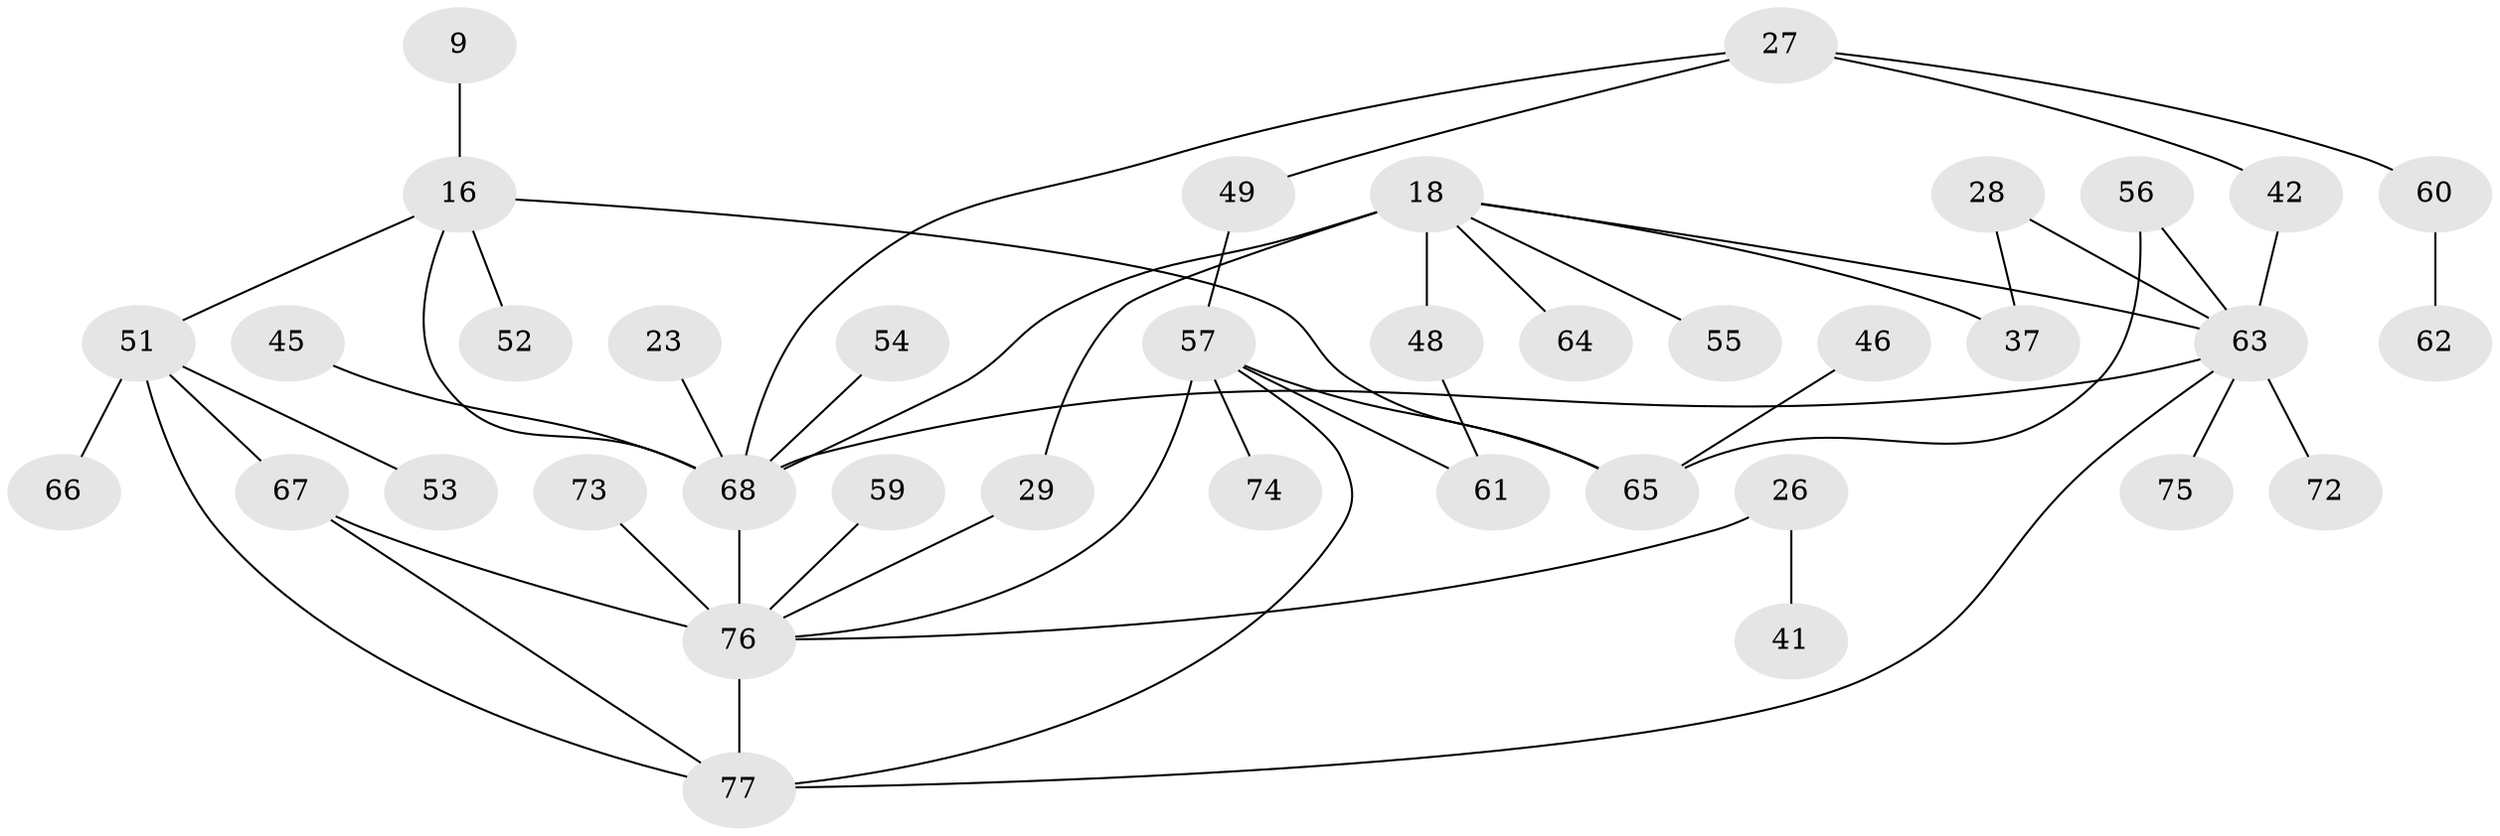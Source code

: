 // original degree distribution, {6: 0.03896103896103896, 8: 0.012987012987012988, 2: 0.35064935064935066, 5: 0.09090909090909091, 3: 0.16883116883116883, 1: 0.2857142857142857, 4: 0.05194805194805195}
// Generated by graph-tools (version 1.1) at 2025/42/03/09/25 04:42:38]
// undirected, 38 vertices, 50 edges
graph export_dot {
graph [start="1"]
  node [color=gray90,style=filled];
  9;
  16 [super="+10"];
  18 [super="+8+14"];
  23;
  26;
  27 [super="+7+20"];
  28;
  29;
  37;
  41;
  42 [super="+15"];
  45;
  46;
  48 [super="+24"];
  49;
  51 [super="+25+47"];
  52 [super="+30"];
  53;
  54;
  55;
  56;
  57 [super="+38+43"];
  59;
  60;
  61;
  62;
  63 [super="+12+34+50+44"];
  64;
  65 [super="+21"];
  66;
  67 [super="+32"];
  68 [super="+5+2+6"];
  72;
  73;
  74;
  75;
  76 [super="+31+33"];
  77 [super="+58+71+69+70"];
  9 -- 16;
  16 -- 52 [weight=2];
  16 -- 68;
  16 -- 65;
  16 -- 51 [weight=2];
  18 -- 68 [weight=3];
  18 -- 37;
  18 -- 29;
  18 -- 55;
  18 -- 64;
  18 -- 63;
  18 -- 48;
  23 -- 68;
  26 -- 41;
  26 -- 76;
  27 -- 42;
  27 -- 49;
  27 -- 68;
  27 -- 60;
  28 -- 37;
  28 -- 63;
  29 -- 76;
  42 -- 63;
  45 -- 68;
  46 -- 65;
  48 -- 61;
  49 -- 57;
  51 -- 66;
  51 -- 67;
  51 -- 53;
  51 -- 77;
  54 -- 68;
  56 -- 63;
  56 -- 65;
  57 -- 74;
  57 -- 76;
  57 -- 61;
  57 -- 77;
  57 -- 65;
  59 -- 76;
  60 -- 62;
  63 -- 68;
  63 -- 75;
  63 -- 72;
  63 -- 77;
  67 -- 76 [weight=2];
  67 -- 77;
  68 -- 76 [weight=3];
  73 -- 76;
  76 -- 77;
}
